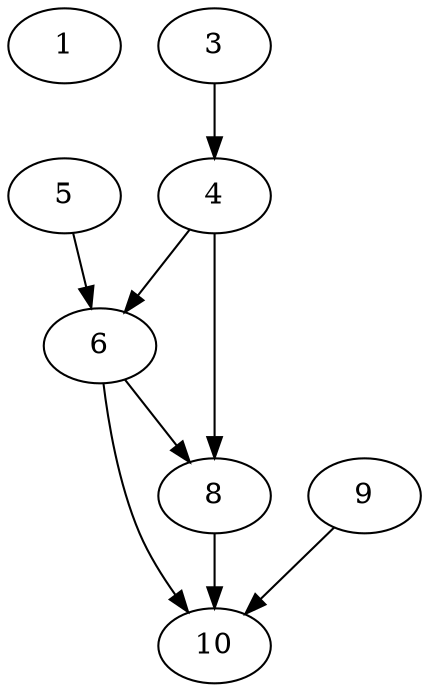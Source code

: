  strict digraph {  
 node [shape= ellipse];
1	10	3	4	5	6	8	9	
3->4;
4->6;
4->8;
5->6;
6->8;
6->10;
8->10;
9->10;
}
